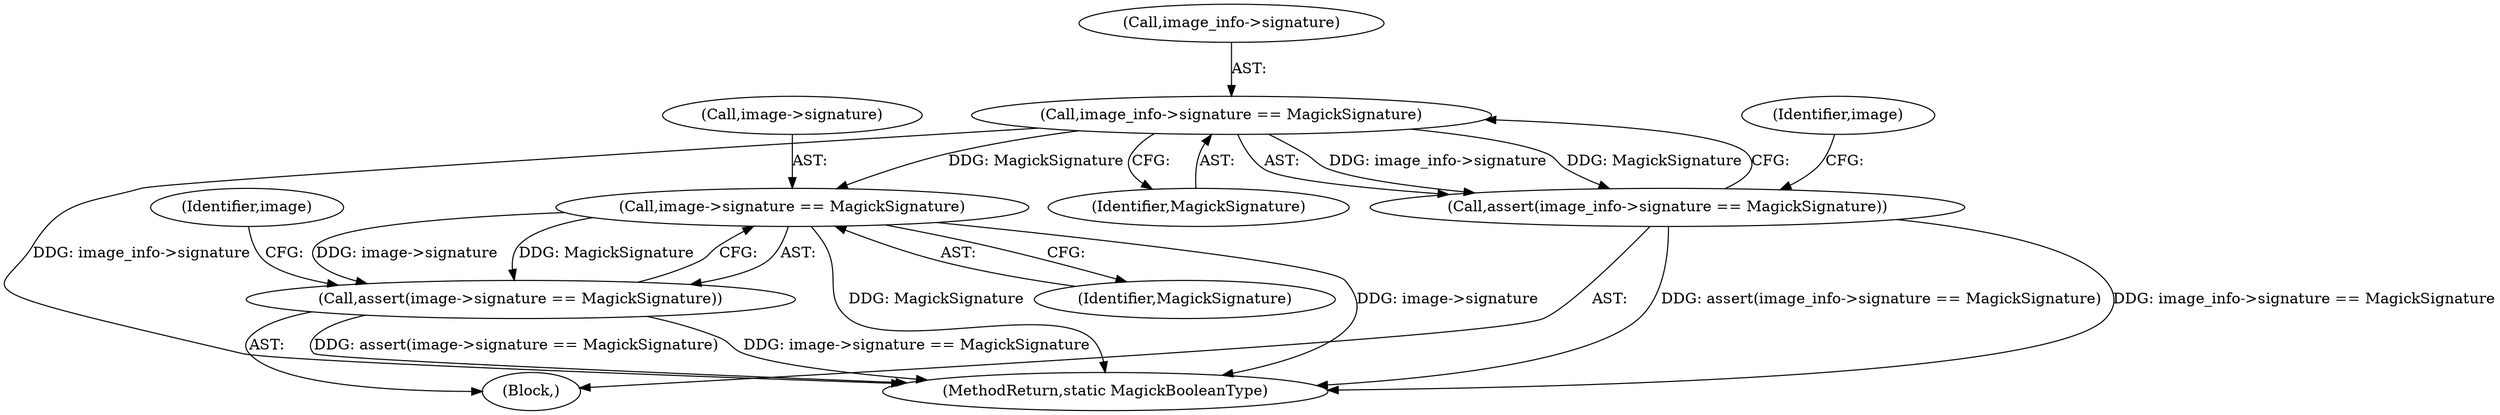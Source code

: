 digraph "0_ImageMagick_3d5ac8c20846871f1eb3068b65f93da7cd33bfd0_0@pointer" {
"1000133" [label="(Call,image_info->signature == MagickSignature)"];
"1000132" [label="(Call,assert(image_info->signature == MagickSignature))"];
"1000145" [label="(Call,image->signature == MagickSignature)"];
"1000144" [label="(Call,assert(image->signature == MagickSignature))"];
"1000133" [label="(Call,image_info->signature == MagickSignature)"];
"1000112" [label="(Block,)"];
"1000144" [label="(Call,assert(image->signature == MagickSignature))"];
"1000145" [label="(Call,image->signature == MagickSignature)"];
"1000132" [label="(Call,assert(image_info->signature == MagickSignature))"];
"1001299" [label="(MethodReturn,static MagickBooleanType)"];
"1000137" [label="(Identifier,MagickSignature)"];
"1000146" [label="(Call,image->signature)"];
"1000134" [label="(Call,image_info->signature)"];
"1000140" [label="(Identifier,image)"];
"1000149" [label="(Identifier,MagickSignature)"];
"1000153" [label="(Identifier,image)"];
"1000133" -> "1000132"  [label="AST: "];
"1000133" -> "1000137"  [label="CFG: "];
"1000134" -> "1000133"  [label="AST: "];
"1000137" -> "1000133"  [label="AST: "];
"1000132" -> "1000133"  [label="CFG: "];
"1000133" -> "1001299"  [label="DDG: image_info->signature"];
"1000133" -> "1000132"  [label="DDG: image_info->signature"];
"1000133" -> "1000132"  [label="DDG: MagickSignature"];
"1000133" -> "1000145"  [label="DDG: MagickSignature"];
"1000132" -> "1000112"  [label="AST: "];
"1000140" -> "1000132"  [label="CFG: "];
"1000132" -> "1001299"  [label="DDG: assert(image_info->signature == MagickSignature)"];
"1000132" -> "1001299"  [label="DDG: image_info->signature == MagickSignature"];
"1000145" -> "1000144"  [label="AST: "];
"1000145" -> "1000149"  [label="CFG: "];
"1000146" -> "1000145"  [label="AST: "];
"1000149" -> "1000145"  [label="AST: "];
"1000144" -> "1000145"  [label="CFG: "];
"1000145" -> "1001299"  [label="DDG: MagickSignature"];
"1000145" -> "1001299"  [label="DDG: image->signature"];
"1000145" -> "1000144"  [label="DDG: image->signature"];
"1000145" -> "1000144"  [label="DDG: MagickSignature"];
"1000144" -> "1000112"  [label="AST: "];
"1000153" -> "1000144"  [label="CFG: "];
"1000144" -> "1001299"  [label="DDG: assert(image->signature == MagickSignature)"];
"1000144" -> "1001299"  [label="DDG: image->signature == MagickSignature"];
}
